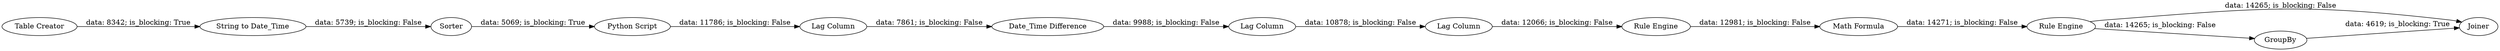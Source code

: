 digraph {
	"3406110184535563598_8" [label=Sorter]
	"3406110184535563598_5" [label="Date_Time Difference"]
	"3406110184535563598_9" [label="Lag Column"]
	"3406110184535563598_3" [label="Python Script"]
	"3406110184535563598_1" [label="Table Creator"]
	"3406110184535563598_7" [label="Rule Engine"]
	"3406110184535563598_6" [label="Lag Column"]
	"3406110184535563598_2" [label="String to Date_Time"]
	"3406110184535563598_10" [label="Math Formula"]
	"3406110184535563598_13" [label=Joiner]
	"3406110184535563598_4" [label="Lag Column"]
	"3406110184535563598_12" [label=GroupBy]
	"3406110184535563598_11" [label="Rule Engine"]
	"3406110184535563598_5" -> "3406110184535563598_6" [label="data: 9988; is_blocking: False"]
	"3406110184535563598_9" -> "3406110184535563598_7" [label="data: 12066; is_blocking: False"]
	"3406110184535563598_3" -> "3406110184535563598_4" [label="data: 11786; is_blocking: False"]
	"3406110184535563598_6" -> "3406110184535563598_9" [label="data: 10878; is_blocking: False"]
	"3406110184535563598_10" -> "3406110184535563598_11" [label="data: 14271; is_blocking: False"]
	"3406110184535563598_11" -> "3406110184535563598_12" [label="data: 14265; is_blocking: False"]
	"3406110184535563598_7" -> "3406110184535563598_10" [label="data: 12981; is_blocking: False"]
	"3406110184535563598_12" -> "3406110184535563598_13" [label="data: 4619; is_blocking: True"]
	"3406110184535563598_8" -> "3406110184535563598_3" [label="data: 5069; is_blocking: True"]
	"3406110184535563598_2" -> "3406110184535563598_8" [label="data: 5739; is_blocking: False"]
	"3406110184535563598_11" -> "3406110184535563598_13" [label="data: 14265; is_blocking: False"]
	"3406110184535563598_4" -> "3406110184535563598_5" [label="data: 7861; is_blocking: False"]
	"3406110184535563598_1" -> "3406110184535563598_2" [label="data: 8342; is_blocking: True"]
	rankdir=LR
}
